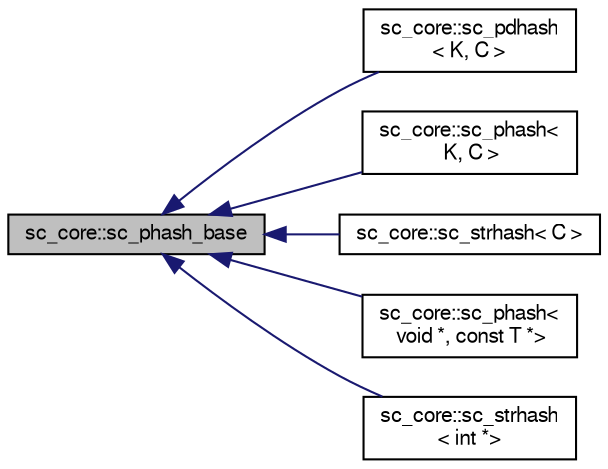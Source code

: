 digraph "sc_core::sc_phash_base"
{
  edge [fontname="FreeSans",fontsize="10",labelfontname="FreeSans",labelfontsize="10"];
  node [fontname="FreeSans",fontsize="10",shape=record];
  rankdir="LR";
  Node0 [label="sc_core::sc_phash_base",height=0.2,width=0.4,color="black", fillcolor="grey75", style="filled", fontcolor="black"];
  Node0 -> Node1 [dir="back",color="midnightblue",fontsize="10",style="solid",fontname="FreeSans"];
  Node1 [label="sc_core::sc_pdhash\l\< K, C \>",height=0.2,width=0.4,color="black", fillcolor="white", style="filled",URL="$a02056.html"];
  Node0 -> Node2 [dir="back",color="midnightblue",fontsize="10",style="solid",fontname="FreeSans"];
  Node2 [label="sc_core::sc_phash\<\l K, C \>",height=0.2,width=0.4,color="black", fillcolor="white", style="filled",URL="$a02052.html"];
  Node0 -> Node3 [dir="back",color="midnightblue",fontsize="10",style="solid",fontname="FreeSans"];
  Node3 [label="sc_core::sc_strhash\< C \>",height=0.2,width=0.4,color="black", fillcolor="white", style="filled",URL="$a02064.html"];
  Node0 -> Node4 [dir="back",color="midnightblue",fontsize="10",style="solid",fontname="FreeSans"];
  Node4 [label="sc_core::sc_phash\<\l void *, const T *\>",height=0.2,width=0.4,color="black", fillcolor="white", style="filled",URL="$a02052.html"];
  Node0 -> Node5 [dir="back",color="midnightblue",fontsize="10",style="solid",fontname="FreeSans"];
  Node5 [label="sc_core::sc_strhash\l\< int *\>",height=0.2,width=0.4,color="black", fillcolor="white", style="filled",URL="$a02064.html"];
}
